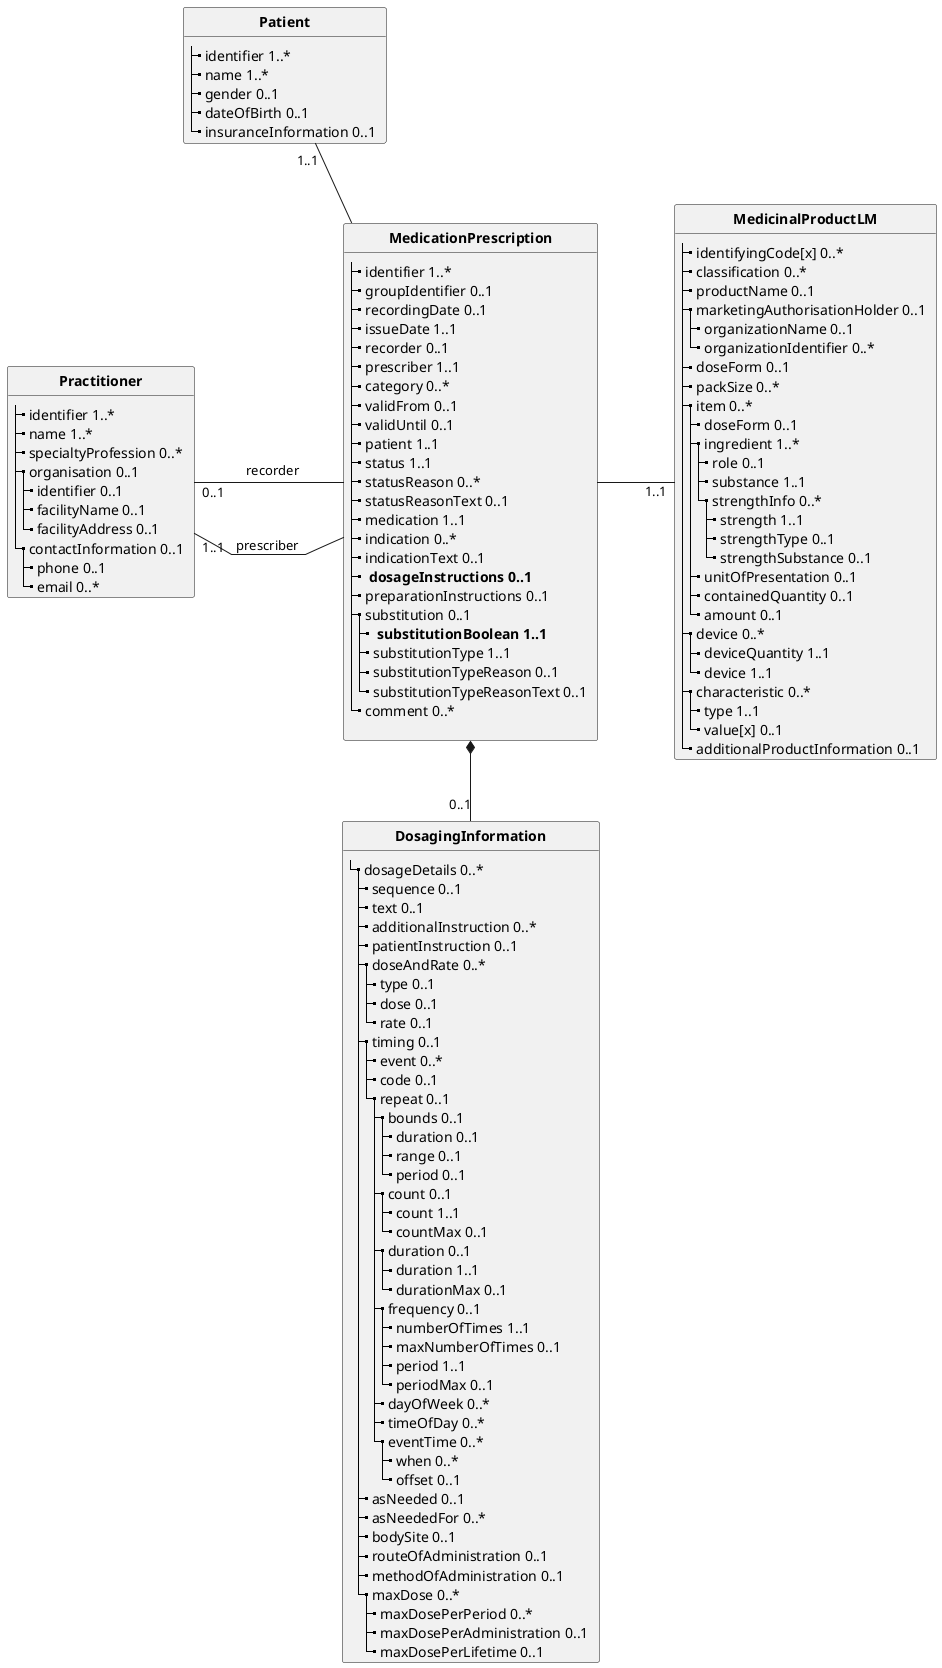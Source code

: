 @startuml
skinparam linetype polyline
hide circle
hide stereotype

class "**MedicationPrescription**" as MedicationPrescription {
  |_ identifier 1..*   
  |_ groupIdentifier 0..1   
  |_ recordingDate 0..1   
  |_ issueDate 1..1   
  |_ recorder 0..1   
  |_ prescriber 1..1   
  |_ category 0..*   
  |_ validFrom 0..1   
  |_ validUntil 0..1   
  |_ patient 1..1   
  |_ status 1..1   
  |_ statusReason 0..*   
  |_ statusReasonText 0..1   
  |_ medication 1..1   
  |_ indication 0..*   
  |_ indicationText 0..1   
  |_ ** dosageInstructions 0..1  **
  |_ preparationInstructions 0..1   
  |_ substitution 0..1   
    |_ ** substitutionBoolean 1..1 **  
    |_ substitutionType 1..1   
    |_ substitutionTypeReason 0..1   
    |_ substitutionTypeReasonText 0..1   
  |_ comment 0..*   

}

class "**MedicinalProductLM**" as MedicinalProductLM {
  |_ identifyingCode[x] 0..*   
  |_ classification 0..*   
  |_ productName 0..1   
  |_ marketingAuthorisationHolder 0..1   
    |_ organizationName 0..1   
    |_ organizationIdentifier 0..*   
  |_ doseForm 0..1   
  |_ packSize 0..*   
  |_ item 0..*   
    |_ doseForm 0..1   
    |_ ingredient 1..*   
      |_ role 0..1   
      |_ substance 1..1   
      |_ strengthInfo 0..*   
        |_ strength 1..1   
        |_ strengthType 0..1   
        |_ strengthSubstance 0..1   
    |_ unitOfPresentation 0..1   
    |_ containedQuantity 0..1   
    |_ amount 0..1   
  |_ device 0..*   
    |_ deviceQuantity 1..1   
    |_ device 1..1   
  |_ characteristic 0..*   
    |_ type 1..1   
    |_ value[x] 0..1   
  |_ additionalProductInformation 0..1   
}


class "**DosagingInformation**" as DosagingInformation {
  |_ dosageDetails 0..* 
    |_ sequence 0..1   
    |_ text 0..1   
    |_ additionalInstruction 0..*   
    |_ patientInstruction 0..1   
    |_ doseAndRate 0..*   
      |_ type 0..1   
      |_ dose 0..1   
      |_ rate 0..1   
    |_ timing 0..1   
      |_ event 0..*   
      |_ code 0..1   
      |_ repeat 0..1   
        |_ bounds 0..1   
          |_ duration 0..1   
          |_ range 0..1   
          |_ period 0..1   
        |_ count 0..1   
          |_ count 1..1   
          |_ countMax 0..1   
        |_ duration 0..1   
          |_ duration 1..1   
          |_ durationMax 0..1   
        |_ frequency 0..1   
          |_ numberOfTimes 1..1   
          |_ maxNumberOfTimes 0..1   
          |_ period 1..1   
          |_ periodMax 0..1   
        |_ dayOfWeek 0..*   
        |_ timeOfDay 0..*   
        |_ eventTime 0..*   
          |_ when 0..*   
          |_ offset 0..1   
    |_ asNeeded 0..1   
    |_ asNeededFor 0..*   
    |_ bodySite 0..1   
    |_ routeOfAdministration 0..1   
    |_ methodOfAdministration 0..1   
    |_ maxDose 0..*   
      |_ maxDosePerPeriod 0..*   
      |_ maxDosePerAdministration 0..1   
      |_ maxDosePerLifetime 0..1   
}


class "**Patient**" as PatientBasic {
  |_ identifier 1..*   
  |_ name 1..*   
  |_ gender 0..1   
  |_ dateOfBirth 0..1   
  |_ insuranceInformation 0..1   
}

class "**Practitioner**" as PractitionerBasic {
  |_ identifier 1..*   
  |_ name 1..*   
  |_ specialtyProfession 0..*   
  |_ organisation 0..1   
    |_ identifier 0..1   
    |_ facilityName 0..1   
    |_ facilityAddress 0..1   
  |_ contactInformation 0..1   
    |_ phone 0..1   
    |_ email 0..*   
}




MedicationPrescription -r- "1..1" MedicinalProductLM : "            "
MedicationPrescription *-d- "0..1" DosagingInformation 

PatientBasic "1..1" -r- MedicationPrescription 
PractitionerBasic "0..1" -[hidden]r- MedicationPrescription : " prescriber  "
PractitionerBasic "0..1" -r- MedicationPrescription : "   \t  recorder        "
PractitionerBasic "0..1" -[hidden]r- MedicationPrescription : " prescriber  "
PractitionerBasic "0..1" -[hidden]r- MedicationPrescription : " prescriber  "
PractitionerBasic "0..1" -[hidden]r- MedicationPrescription : " prescriber  "
PractitionerBasic "1..1" -r- MedicationPrescription : " prescriber  "

PatientBasic -d[hidden]- PractitionerBasic
@enduml